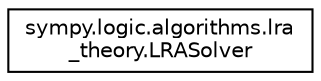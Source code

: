digraph "Graphical Class Hierarchy"
{
 // LATEX_PDF_SIZE
  edge [fontname="Helvetica",fontsize="10",labelfontname="Helvetica",labelfontsize="10"];
  node [fontname="Helvetica",fontsize="10",shape=record];
  rankdir="LR";
  Node0 [label="sympy.logic.algorithms.lra\l_theory.LRASolver",height=0.2,width=0.4,color="black", fillcolor="white", style="filled",URL="$classsympy_1_1logic_1_1algorithms_1_1lra__theory_1_1LRASolver.html",tooltip=" "];
}
